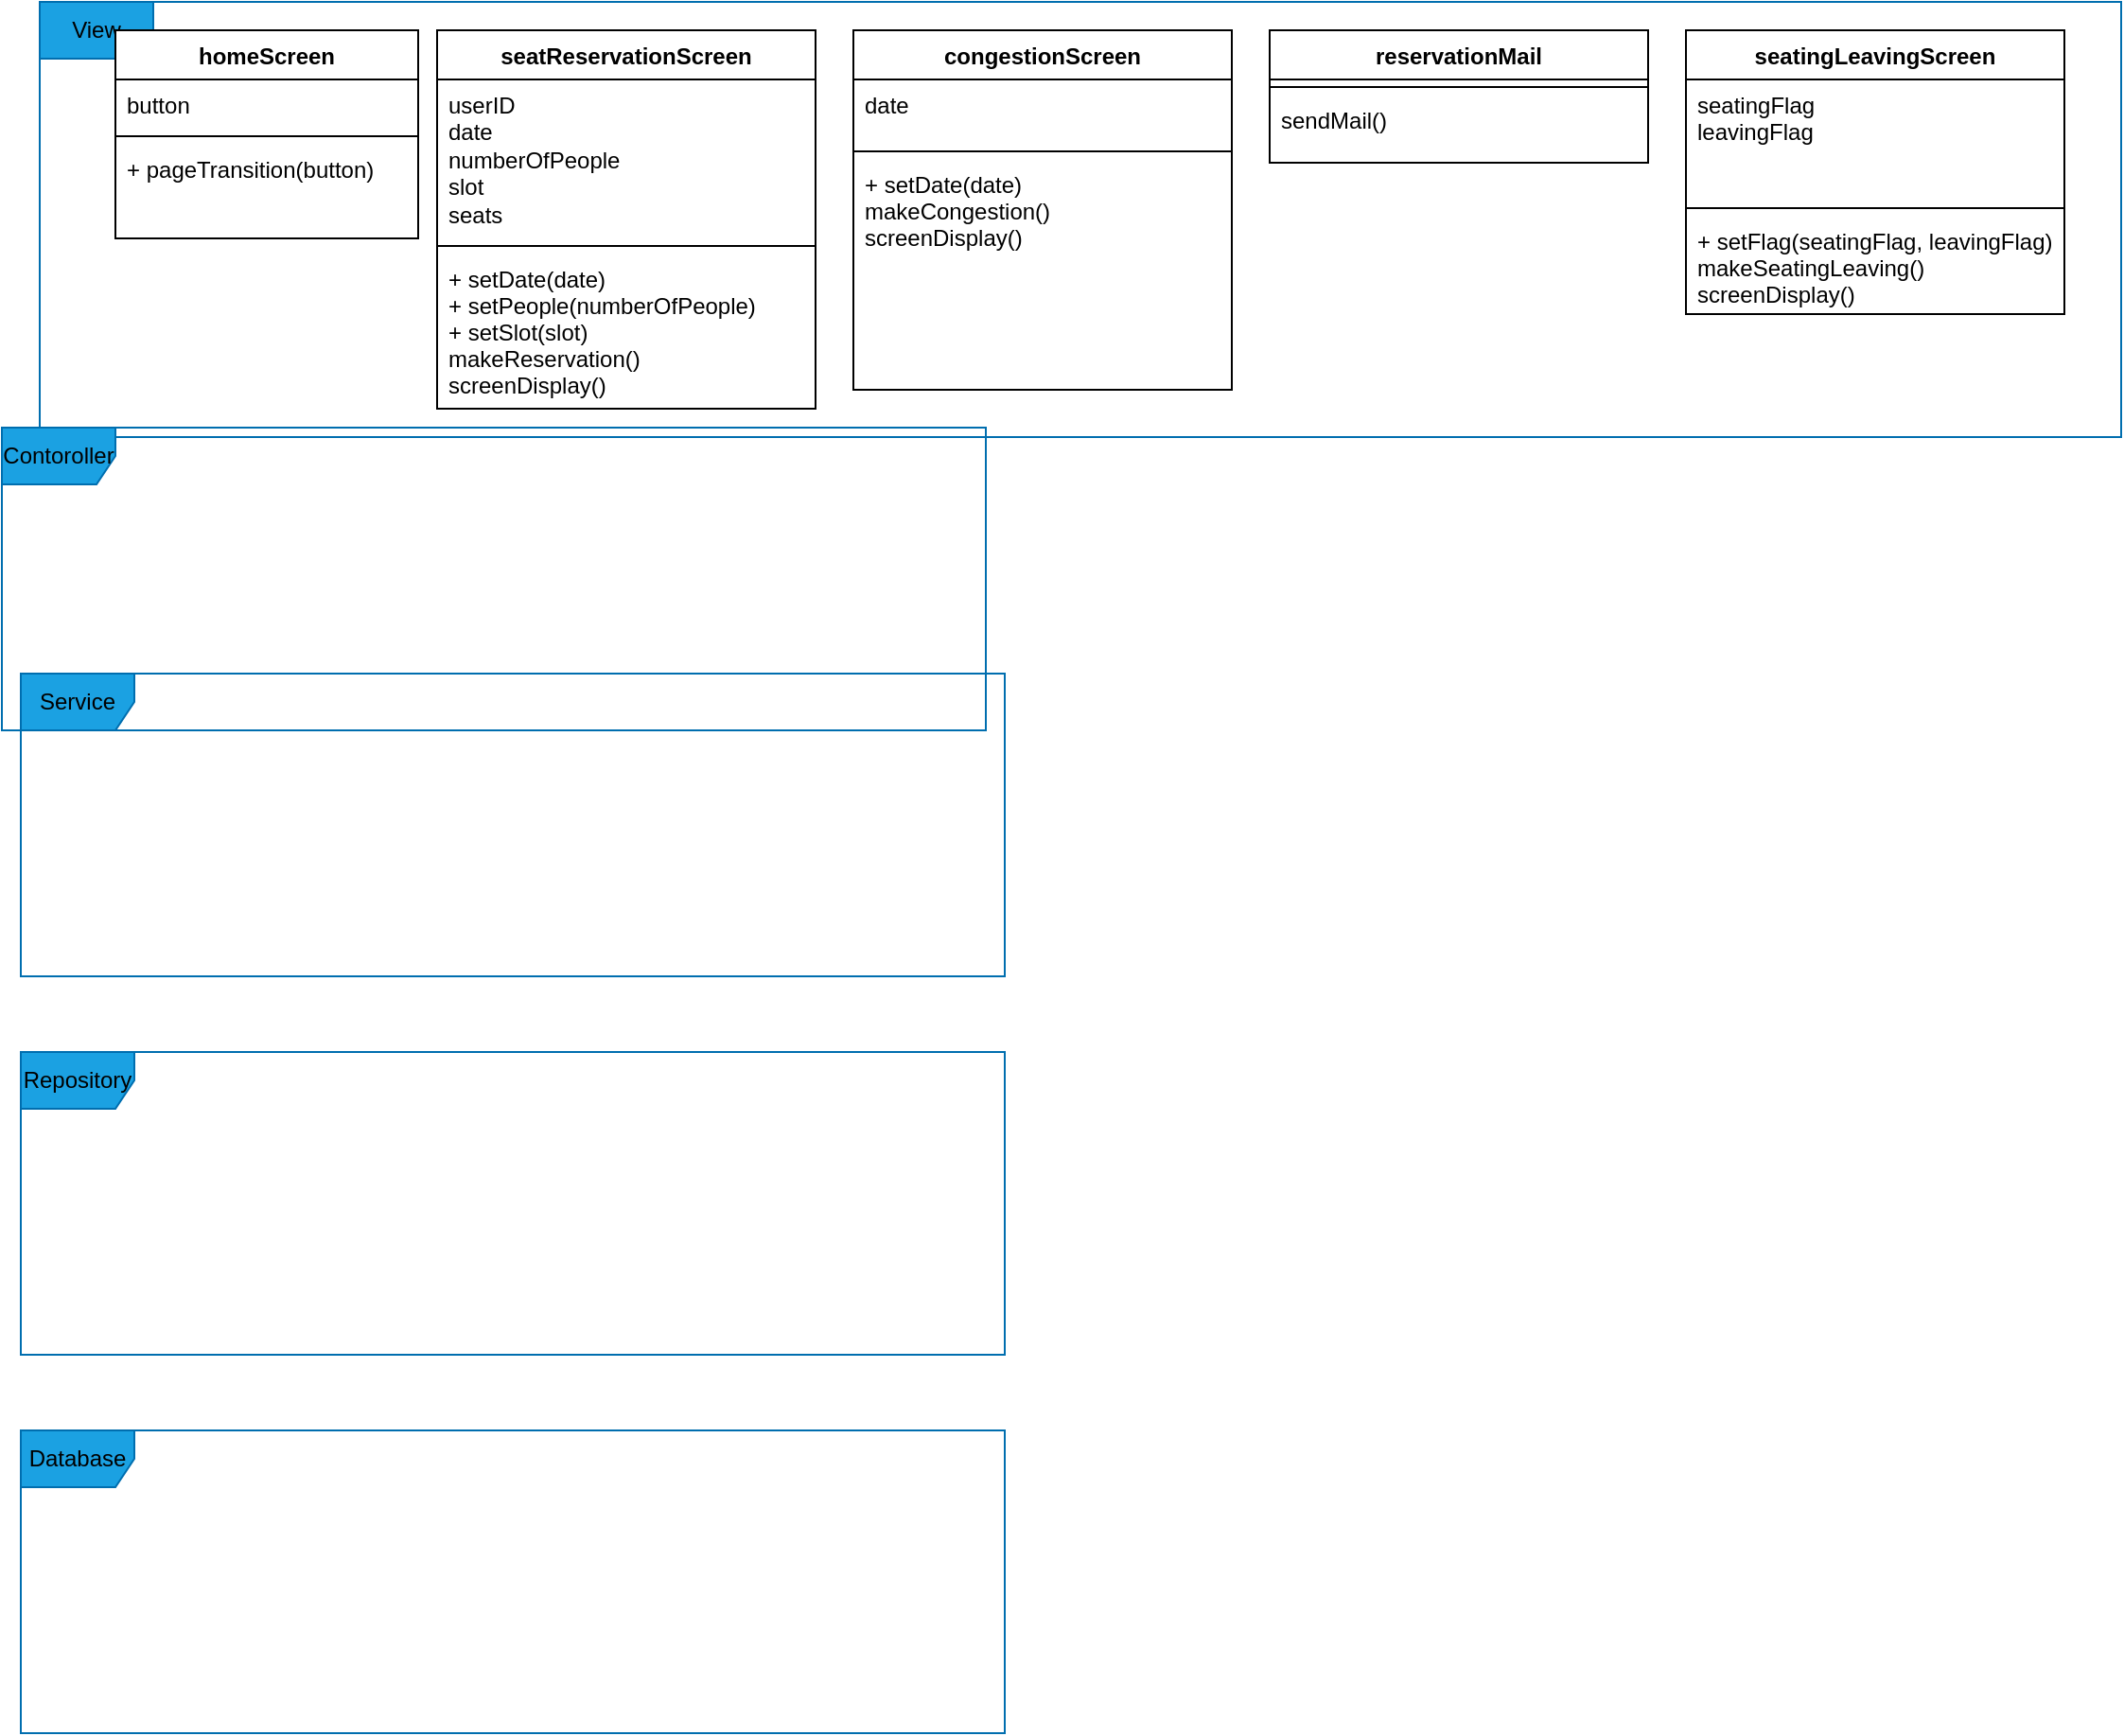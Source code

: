 <mxfile version="12.2.4" pages="1"><diagram id="6AXBUA2ZQwxcqaj4gc7x" name="ページ1"><mxGraphModel dx="786" dy="556" grid="1" gridSize="10" guides="1" tooltips="1" connect="1" arrows="1" fold="1" page="1" pageScale="1" pageWidth="827" pageHeight="1169" background="#ffffff" math="0" shadow="0"><root><mxCell id="0"/><mxCell id="1" parent="0"/><mxCell id="3" value="View" style="shape=umlFrame;whiteSpace=wrap;html=1;fontColor=#000000;strokeColor=#006EAF;fillColor=#1ba1e2;" parent="1" vertex="1"><mxGeometry x="50" y="45" width="1100" height="230" as="geometry"/></mxCell><mxCell id="4" value="Contoroller" style="shape=umlFrame;whiteSpace=wrap;html=1;fontColor=#000000;strokeColor=#006EAF;fillColor=#1ba1e2;" parent="1" vertex="1"><mxGeometry x="30" y="270" width="520" height="160" as="geometry"/></mxCell><mxCell id="5" value="Service" style="shape=umlFrame;whiteSpace=wrap;html=1;fontColor=#000000;strokeColor=#006EAF;fillColor=#1ba1e2;" parent="1" vertex="1"><mxGeometry x="40" y="400" width="520" height="160" as="geometry"/></mxCell><mxCell id="6" value="Repository" style="shape=umlFrame;whiteSpace=wrap;html=1;fontColor=#000000;strokeColor=#006EAF;fillColor=#1ba1e2;" parent="1" vertex="1"><mxGeometry x="40" y="600" width="520" height="160" as="geometry"/></mxCell><mxCell id="7" value="Database" style="shape=umlFrame;whiteSpace=wrap;html=1;fontColor=#000000;strokeColor=#006EAF;fillColor=#1ba1e2;" parent="1" vertex="1"><mxGeometry x="40" y="800" width="520" height="160" as="geometry"/></mxCell><mxCell id="8" value="homeScreen" style="swimlane;fontStyle=1;align=center;verticalAlign=top;childLayout=stackLayout;horizontal=1;startSize=26;horizontalStack=0;resizeParent=1;resizeParentMax=0;resizeLast=0;collapsible=1;marginBottom=0;" parent="1" vertex="1"><mxGeometry x="90" y="60" width="160" height="110" as="geometry"/></mxCell><mxCell id="9" value="button" style="text;strokeColor=none;fillColor=none;align=left;verticalAlign=top;spacingLeft=4;spacingRight=4;overflow=hidden;rotatable=0;points=[[0,0.5],[1,0.5]];portConstraint=eastwest;html=1;" parent="8" vertex="1"><mxGeometry y="26" width="160" height="26" as="geometry"/></mxCell><mxCell id="10" value="" style="line;strokeWidth=1;fillColor=none;align=left;verticalAlign=middle;spacingTop=-1;spacingLeft=3;spacingRight=3;rotatable=0;labelPosition=right;points=[];portConstraint=eastwest;" parent="8" vertex="1"><mxGeometry y="52" width="160" height="8" as="geometry"/></mxCell><mxCell id="11" value="+ pageTransition(button)" style="text;strokeColor=none;fillColor=none;align=left;verticalAlign=top;spacingLeft=4;spacingRight=4;overflow=hidden;rotatable=0;points=[[0,0.5],[1,0.5]];portConstraint=eastwest;" parent="8" vertex="1"><mxGeometry y="60" width="160" height="50" as="geometry"/></mxCell><mxCell id="12" value="seatReservationScreen" style="swimlane;fontStyle=1;align=center;verticalAlign=top;childLayout=stackLayout;horizontal=1;startSize=26;horizontalStack=0;resizeParent=1;resizeParentMax=0;resizeLast=0;collapsible=1;marginBottom=0;" parent="1" vertex="1"><mxGeometry x="260" y="60" width="200" height="200" as="geometry"/></mxCell><mxCell id="13" value="userID&lt;br&gt;date&lt;br&gt;numberOfPeople&lt;br&gt;slot&lt;br&gt;seats" style="text;strokeColor=none;fillColor=none;align=left;verticalAlign=top;spacingLeft=4;spacingRight=4;overflow=hidden;rotatable=0;points=[[0,0.5],[1,0.5]];portConstraint=eastwest;html=1;" parent="12" vertex="1"><mxGeometry y="26" width="200" height="84" as="geometry"/></mxCell><mxCell id="14" value="" style="line;strokeWidth=1;fillColor=none;align=left;verticalAlign=middle;spacingTop=-1;spacingLeft=3;spacingRight=3;rotatable=0;labelPosition=right;points=[];portConstraint=eastwest;" parent="12" vertex="1"><mxGeometry y="110" width="200" height="8" as="geometry"/></mxCell><mxCell id="15" value="+ setDate(date)&#10;+ setPeople(numberOfPeople)&#10;+ setSlot(slot)&#10;makeReservation()&#10;screenDisplay()" style="text;strokeColor=none;fillColor=none;align=left;verticalAlign=top;spacingLeft=4;spacingRight=4;overflow=hidden;rotatable=0;points=[[0,0.5],[1,0.5]];portConstraint=eastwest;" parent="12" vertex="1"><mxGeometry y="118" width="200" height="82" as="geometry"/></mxCell><mxCell id="16" value="congestionScreen" style="swimlane;fontStyle=1;align=center;verticalAlign=top;childLayout=stackLayout;horizontal=1;startSize=26;horizontalStack=0;resizeParent=1;resizeParentMax=0;resizeLast=0;collapsible=1;marginBottom=0;" parent="1" vertex="1"><mxGeometry x="480" y="60" width="200" height="190" as="geometry"/></mxCell><mxCell id="17" value="date" style="text;strokeColor=none;fillColor=none;align=left;verticalAlign=top;spacingLeft=4;spacingRight=4;overflow=hidden;rotatable=0;points=[[0,0.5],[1,0.5]];portConstraint=eastwest;html=1;" parent="16" vertex="1"><mxGeometry y="26" width="200" height="34" as="geometry"/></mxCell><mxCell id="18" value="" style="line;strokeWidth=1;fillColor=none;align=left;verticalAlign=middle;spacingTop=-1;spacingLeft=3;spacingRight=3;rotatable=0;labelPosition=right;points=[];portConstraint=eastwest;" parent="16" vertex="1"><mxGeometry y="60" width="200" height="8" as="geometry"/></mxCell><mxCell id="19" value="+ setDate(date)&#10;makeCongestion()&#10;screenDisplay()" style="text;strokeColor=none;fillColor=none;align=left;verticalAlign=top;spacingLeft=4;spacingRight=4;overflow=hidden;rotatable=0;points=[[0,0.5],[1,0.5]];portConstraint=eastwest;" parent="16" vertex="1"><mxGeometry y="68" width="200" height="122" as="geometry"/></mxCell><mxCell id="20" value="reservationMail" style="swimlane;fontStyle=1;align=center;verticalAlign=top;childLayout=stackLayout;horizontal=1;startSize=26;horizontalStack=0;resizeParent=1;resizeParentMax=0;resizeLast=0;collapsible=1;marginBottom=0;" parent="1" vertex="1"><mxGeometry x="700" y="60" width="200" height="70" as="geometry"/></mxCell><mxCell id="22" value="" style="line;strokeWidth=1;fillColor=none;align=left;verticalAlign=middle;spacingTop=-1;spacingLeft=3;spacingRight=3;rotatable=0;labelPosition=right;points=[];portConstraint=eastwest;" parent="20" vertex="1"><mxGeometry y="26" width="200" height="8" as="geometry"/></mxCell><mxCell id="23" value="sendMail()" style="text;strokeColor=none;fillColor=none;align=left;verticalAlign=top;spacingLeft=4;spacingRight=4;overflow=hidden;rotatable=0;points=[[0,0.5],[1,0.5]];portConstraint=eastwest;" parent="20" vertex="1"><mxGeometry y="34" width="200" height="36" as="geometry"/></mxCell><mxCell id="24" value="seatingLeavingScreen" style="swimlane;fontStyle=1;align=center;verticalAlign=top;childLayout=stackLayout;horizontal=1;startSize=26;horizontalStack=0;resizeParent=1;resizeParentMax=0;resizeLast=0;collapsible=1;marginBottom=0;" parent="1" vertex="1"><mxGeometry x="920" y="60" width="200" height="150" as="geometry"/></mxCell><mxCell id="25" value="seatingFlag&lt;br&gt;leavingFlag" style="text;strokeColor=none;fillColor=none;align=left;verticalAlign=top;spacingLeft=4;spacingRight=4;overflow=hidden;rotatable=0;points=[[0,0.5],[1,0.5]];portConstraint=eastwest;html=1;" parent="24" vertex="1"><mxGeometry y="26" width="200" height="64" as="geometry"/></mxCell><mxCell id="26" value="" style="line;strokeWidth=1;fillColor=none;align=left;verticalAlign=middle;spacingTop=-1;spacingLeft=3;spacingRight=3;rotatable=0;labelPosition=right;points=[];portConstraint=eastwest;" parent="24" vertex="1"><mxGeometry y="90" width="200" height="8" as="geometry"/></mxCell><mxCell id="27" value="+ setFlag(seatingFlag, leavingFlag)&#10;makeSeatingLeaving()&#10;screenDisplay()" style="text;strokeColor=none;fillColor=none;align=left;verticalAlign=top;spacingLeft=4;spacingRight=4;overflow=hidden;rotatable=0;points=[[0,0.5],[1,0.5]];portConstraint=eastwest;" parent="24" vertex="1"><mxGeometry y="98" width="200" height="52" as="geometry"/></mxCell></root></mxGraphModel></diagram></mxfile>